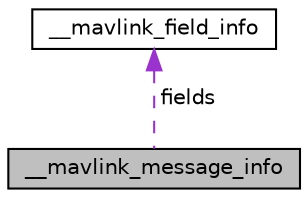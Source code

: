digraph "__mavlink_message_info"
{
  edge [fontname="Helvetica",fontsize="10",labelfontname="Helvetica",labelfontsize="10"];
  node [fontname="Helvetica",fontsize="10",shape=record];
  Node1 [label="__mavlink_message_info",height=0.2,width=0.4,color="black", fillcolor="grey75", style="filled", fontcolor="black"];
  Node2 -> Node1 [dir="back",color="darkorchid3",fontsize="10",style="dashed",label=" fields" ,fontname="Helvetica"];
  Node2 [label="__mavlink_field_info",height=0.2,width=0.4,color="black", fillcolor="white", style="filled",URL="$struct____mavlink__field__info.html"];
}
